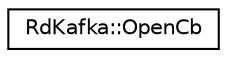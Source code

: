 digraph "Graphical Class Hierarchy"
{
  edge [fontname="Helvetica",fontsize="10",labelfontname="Helvetica",labelfontsize="10"];
  node [fontname="Helvetica",fontsize="10",shape=record];
  rankdir="LR";
  Node1 [label="RdKafka::OpenCb",height=0.2,width=0.4,color="black", fillcolor="white", style="filled",URL="$classRdKafka_1_1OpenCb.html"];
}
